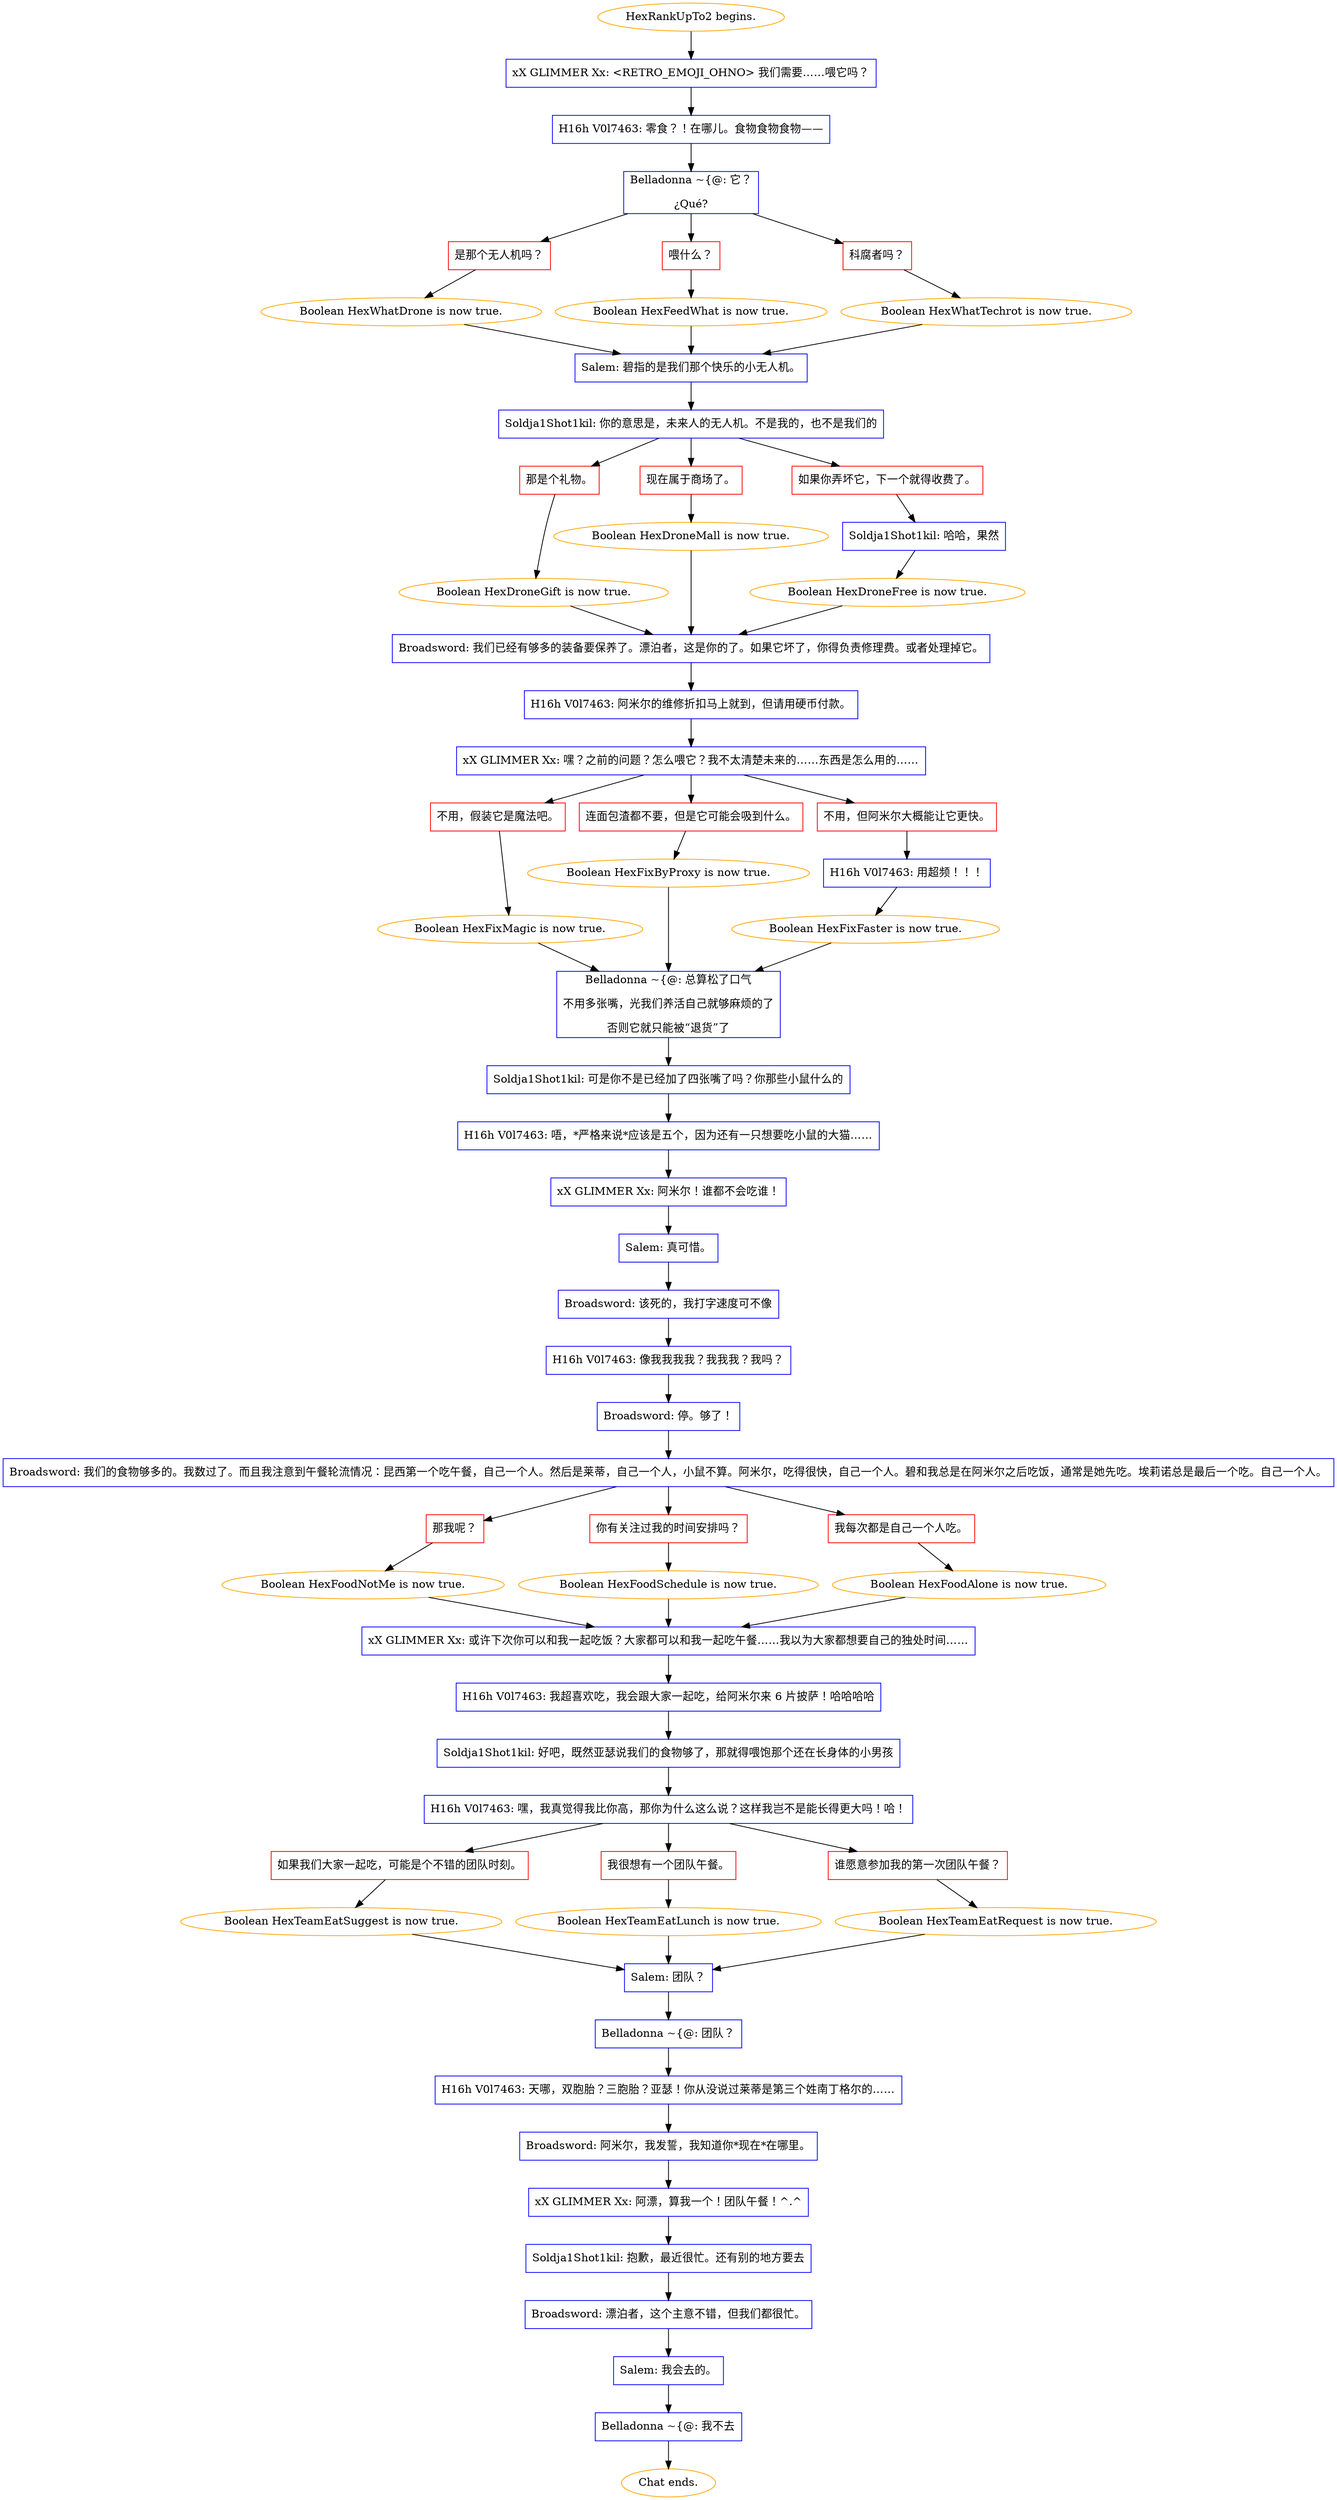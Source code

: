 digraph {
	"HexRankUpTo2 begins." [color=orange];
		"HexRankUpTo2 begins." -> j2430599255;
	j2430599255 [label="xX GLIMMER Xx: <RETRO_EMOJI_OHNO> 我们需要……喂它吗？",shape=box,color=blue];
		j2430599255 -> j2037238913;
	j2037238913 [label="H16h V0l7463: 零食？！在哪儿。食物食物食物——",shape=box,color=blue];
		j2037238913 -> j3203872165;
	j3203872165 [label="Belladonna ~{@: 它？
¿Qué?",shape=box,color=blue];
		j3203872165 -> j3154550385;
		j3203872165 -> j2064452181;
		j3203872165 -> j3352482099;
	j3154550385 [label="是那个无人机吗？",shape=box,color=red];
		j3154550385 -> j1438494222;
	j2064452181 [label="喂什么？",shape=box,color=red];
		j2064452181 -> j1906797315;
	j3352482099 [label="科腐者吗？",shape=box,color=red];
		j3352482099 -> j3828674365;
	j1438494222 [label="Boolean HexWhatDrone is now true.",color=orange];
		j1438494222 -> j2132482653;
	j1906797315 [label="Boolean HexFeedWhat is now true.",color=orange];
		j1906797315 -> j2132482653;
	j3828674365 [label="Boolean HexWhatTechrot is now true.",color=orange];
		j3828674365 -> j2132482653;
	j2132482653 [label="Salem: 碧指的是我们那个快乐的小无人机。",shape=box,color=blue];
		j2132482653 -> j3467313014;
	j3467313014 [label="Soldja1Shot1kil: 你的意思是，未来人的无人机。不是我的，也不是我们的",shape=box,color=blue];
		j3467313014 -> j2727849976;
		j3467313014 -> j1451081644;
		j3467313014 -> j3035078462;
	j2727849976 [label="那是个礼物。",shape=box,color=red];
		j2727849976 -> j3210965921;
	j1451081644 [label="现在属于商场了。",shape=box,color=red];
		j1451081644 -> j2695608047;
	j3035078462 [label="如果你弄坏它，下一个就得收费了。",shape=box,color=red];
		j3035078462 -> j898112640;
	j3210965921 [label="Boolean HexDroneGift is now true.",color=orange];
		j3210965921 -> j288581997;
	j2695608047 [label="Boolean HexDroneMall is now true.",color=orange];
		j2695608047 -> j288581997;
	j898112640 [label="Soldja1Shot1kil: 哈哈，果然",shape=box,color=blue];
		j898112640 -> j2524750698;
	j288581997 [label="Broadsword: 我们已经有够多的装备要保养了。漂泊者，这是你的了。如果它坏了，你得负责修理费。或者处理掉它。",shape=box,color=blue];
		j288581997 -> j2775565378;
	j2524750698 [label="Boolean HexDroneFree is now true.",color=orange];
		j2524750698 -> j288581997;
	j2775565378 [label="H16h V0l7463: 阿米尔的维修折扣马上就到，但请用硬币付款。",shape=box,color=blue];
		j2775565378 -> j1151260782;
	j1151260782 [label="xX GLIMMER Xx: 嘿？之前的问题？怎么喂它？我不太清楚未来的……东西是怎么用的……",shape=box,color=blue];
		j1151260782 -> j3840410472;
		j1151260782 -> j3764838891;
		j1151260782 -> j2265225574;
	j3840410472 [label="不用，假装它是魔法吧。",shape=box,color=red];
		j3840410472 -> j3790562762;
	j3764838891 [label="连面包渣都不要，但是它可能会吸到什么。",shape=box,color=red];
		j3764838891 -> j3312066152;
	j2265225574 [label="不用，但阿米尔大概能让它更快。",shape=box,color=red];
		j2265225574 -> j1975922073;
	j3790562762 [label="Boolean HexFixMagic is now true.",color=orange];
		j3790562762 -> j1327680627;
	j3312066152 [label="Boolean HexFixByProxy is now true.",color=orange];
		j3312066152 -> j1327680627;
	j1975922073 [label="H16h V0l7463: 用超频！！！",shape=box,color=blue];
		j1975922073 -> j843962293;
	j1327680627 [label="Belladonna ~{@: 总算松了口气
不用多张嘴，光我们养活自己就够麻烦的了
否则它就只能被“退货”了",shape=box,color=blue];
		j1327680627 -> j3523788933;
	j843962293 [label="Boolean HexFixFaster is now true.",color=orange];
		j843962293 -> j1327680627;
	j3523788933 [label="Soldja1Shot1kil: 可是你不是已经加了四张嘴了吗？你那些小鼠什么的",shape=box,color=blue];
		j3523788933 -> j2639683103;
	j2639683103 [label="H16h V0l7463: 唔，*严格来说*应该是五个，因为还有一只想要吃小鼠的大猫……",shape=box,color=blue];
		j2639683103 -> j766313081;
	j766313081 [label="xX GLIMMER Xx: 阿米尔！谁都不会吃谁！",shape=box,color=blue];
		j766313081 -> j4251583955;
	j4251583955 [label="Salem: 真可惜。",shape=box,color=blue];
		j4251583955 -> j1120378416;
	j1120378416 [label="Broadsword: 该死的，我打字速度可不像",shape=box,color=blue];
		j1120378416 -> j2826719000;
	j2826719000 [label="H16h V0l7463: 像我我我我？我我我？我吗？",shape=box,color=blue];
		j2826719000 -> j2070058;
	j2070058 [label="Broadsword: 停。够了！",shape=box,color=blue];
		j2070058 -> j3774585133;
	j3774585133 [label="Broadsword: 我们的食物够多的。我数过了。而且我注意到午餐轮流情况：昆西第一个吃午餐，自己一个人。然后是莱蒂，自己一个人，小鼠不算。阿米尔，吃得很快，自己一个人。碧和我总是在阿米尔之后吃饭，通常是她先吃。埃莉诺总是最后一个吃。自己一个人。",shape=box,color=blue];
		j3774585133 -> j3911424767;
		j3774585133 -> j3834931608;
		j3774585133 -> j4080885219;
	j3911424767 [label="那我呢？",shape=box,color=red];
		j3911424767 -> j2724243620;
	j3834931608 [label="你有关注过我的时间安排吗？",shape=box,color=red];
		j3834931608 -> j2465848268;
	j4080885219 [label="我每次都是自己一个人吃。",shape=box,color=red];
		j4080885219 -> j685550332;
	j2724243620 [label="Boolean HexFoodNotMe is now true.",color=orange];
		j2724243620 -> j3318770059;
	j2465848268 [label="Boolean HexFoodSchedule is now true.",color=orange];
		j2465848268 -> j3318770059;
	j685550332 [label="Boolean HexFoodAlone is now true.",color=orange];
		j685550332 -> j3318770059;
	j3318770059 [label="xX GLIMMER Xx: 或许下次你可以和我一起吃饭？大家都可以和我一起吃午餐……我以为大家都想要自己的独处时间……",shape=box,color=blue];
		j3318770059 -> j3309902700;
	j3309902700 [label="H16h V0l7463: 我超喜欢吃，我会跟大家一起吃，给阿米尔来 6 片披萨！哈哈哈哈",shape=box,color=blue];
		j3309902700 -> j1200600641;
	j1200600641 [label="Soldja1Shot1kil: 好吧，既然亚瑟说我们的食物够了，那就得喂饱那个还在长身体的小男孩",shape=box,color=blue];
		j1200600641 -> j2685307638;
	j2685307638 [label="H16h V0l7463: 嘿，我真觉得我比你高，那你为什么这么说？这样我岂不是能长得更大吗！哈！",shape=box,color=blue];
		j2685307638 -> j3186349689;
		j2685307638 -> j1708287628;
		j2685307638 -> j3438519814;
	j3186349689 [label="如果我们大家一起吃，可能是个不错的团队时刻。",shape=box,color=red];
		j3186349689 -> j2277133059;
	j1708287628 [label="我很想有一个团队午餐。",shape=box,color=red];
		j1708287628 -> j763059074;
	j3438519814 [label="谁愿意参加我的第一次团队午餐？",shape=box,color=red];
		j3438519814 -> j44632063;
	j2277133059 [label="Boolean HexTeamEatSuggest is now true.",color=orange];
		j2277133059 -> j4181800307;
	j763059074 [label="Boolean HexTeamEatLunch is now true.",color=orange];
		j763059074 -> j4181800307;
	j44632063 [label="Boolean HexTeamEatRequest is now true.",color=orange];
		j44632063 -> j4181800307;
	j4181800307 [label="Salem: 团队？",shape=box,color=blue];
		j4181800307 -> j1681772830;
	j1681772830 [label="Belladonna ~{@: 团队？",shape=box,color=blue];
		j1681772830 -> j1786728327;
	j1786728327 [label="H16h V0l7463: 天哪，双胞胎？三胞胎？亚瑟！你从没说过莱蒂是第三个姓南丁格尔的……",shape=box,color=blue];
		j1786728327 -> j1837541834;
	j1837541834 [label="Broadsword: 阿米尔，我发誓，我知道你*现在*在哪里。",shape=box,color=blue];
		j1837541834 -> j3140317206;
	j3140317206 [label="xX GLIMMER Xx: 阿漂，算我一个！团队午餐！^.^",shape=box,color=blue];
		j3140317206 -> j2369917468;
	j2369917468 [label="Soldja1Shot1kil: 抱歉，最近很忙。还有别的地方要去",shape=box,color=blue];
		j2369917468 -> j4102121556;
	j4102121556 [label="Broadsword: 漂泊者，这个主意不错，但我们都很忙。",shape=box,color=blue];
		j4102121556 -> j1322647256;
	j1322647256 [label="Salem: 我会去的。",shape=box,color=blue];
		j1322647256 -> j74230801;
	j74230801 [label="Belladonna ~{@: 我不去",shape=box,color=blue];
		j74230801 -> "Chat ends.";
	"Chat ends." [color=orange];
}